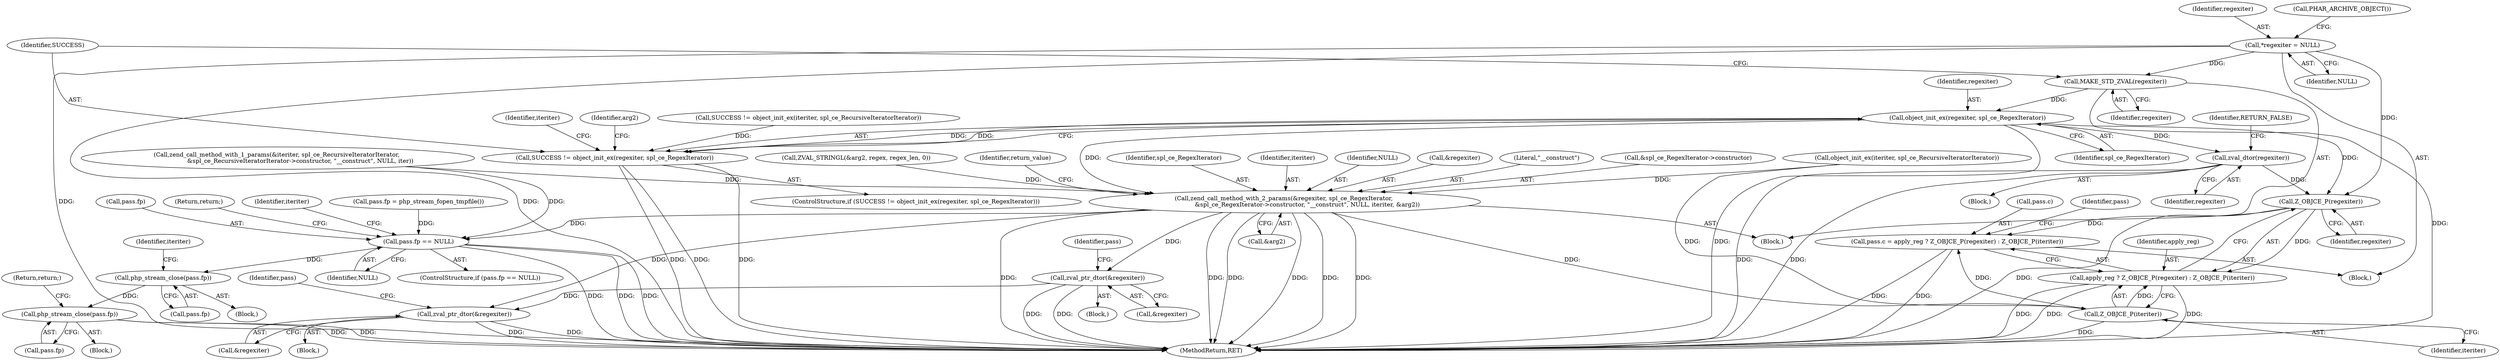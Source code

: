 digraph "1_php_bf58162ddf970f63502837f366930e44d6a992cf_3@pointer" {
"1000124" [label="(Call,*regexiter = NULL)"];
"1000245" [label="(Call,MAKE_STD_ZVAL(regexiter))"];
"1000250" [label="(Call,object_init_ex(regexiter, spl_ce_RegexIterator))"];
"1000248" [label="(Call,SUCCESS != object_init_ex(regexiter, spl_ce_RegexIterator))"];
"1000257" [label="(Call,zval_dtor(regexiter))"];
"1000290" [label="(Call,Z_OBJCE_P(regexiter))"];
"1000284" [label="(Call,pass.c = apply_reg ? Z_OBJCE_P(regexiter) : Z_OBJCE_P(iteriter))"];
"1000288" [label="(Call,apply_reg ? Z_OBJCE_P(regexiter) : Z_OBJCE_P(iteriter))"];
"1000269" [label="(Call,zend_call_method_with_2_params(&regexiter, spl_ce_RegexIterator, \n                        &spl_ce_RegexIterator->constructor, \"__construct\", NULL, iteriter, &arg2))"];
"1000292" [label="(Call,Z_OBJCE_P(iteriter))"];
"1000325" [label="(Call,pass.fp == NULL)"];
"1000343" [label="(Call,php_stream_close(pass.fp))"];
"1000357" [label="(Call,php_stream_close(pass.fp))"];
"1000340" [label="(Call,zval_ptr_dtor(&regexiter))"];
"1000354" [label="(Call,zval_ptr_dtor(&regexiter))"];
"1000389" [label="(MethodReturn,RET)"];
"1000289" [label="(Identifier,apply_reg)"];
"1000353" [label="(Block,)"];
"1000284" [label="(Call,pass.c = apply_reg ? Z_OBJCE_P(regexiter) : Z_OBJCE_P(iteriter))"];
"1000269" [label="(Call,zend_call_method_with_2_params(&regexiter, spl_ce_RegexIterator, \n                        &spl_ce_RegexIterator->constructor, \"__construct\", NULL, iteriter, &arg2))"];
"1000103" [label="(Block,)"];
"1000256" [label="(Identifier,iteriter)"];
"1000283" [label="(Identifier,return_value)"];
"1000285" [label="(Call,pass.c)"];
"1000296" [label="(Identifier,pass)"];
"1000201" [label="(Call,object_init_ex(iteriter, spl_ce_RecursiveIteratorIterator))"];
"1000251" [label="(Identifier,regexiter)"];
"1000343" [label="(Call,php_stream_close(pass.fp))"];
"1000357" [label="(Call,php_stream_close(pass.fp))"];
"1000325" [label="(Call,pass.fp == NULL)"];
"1000262" [label="(Identifier,arg2)"];
"1000272" [label="(Identifier,spl_ce_RegexIterator)"];
"1000125" [label="(Identifier,regexiter)"];
"1000340" [label="(Call,zval_ptr_dtor(&regexiter))"];
"1000257" [label="(Call,zval_dtor(regexiter))"];
"1000324" [label="(ControlStructure,if (pass.fp == NULL))"];
"1000326" [label="(Call,pass.fp)"];
"1000336" [label="(Identifier,iteriter)"];
"1000280" [label="(Call,&arg2)"];
"1000279" [label="(Identifier,iteriter)"];
"1000333" [label="(Block,)"];
"1000329" [label="(Identifier,NULL)"];
"1000247" [label="(ControlStructure,if (SUCCESS != object_init_ex(regexiter, spl_ce_RegexIterator)))"];
"1000128" [label="(Call,PHAR_ARCHIVE_OBJECT())"];
"1000358" [label="(Call,pass.fp)"];
"1000259" [label="(Identifier,RETURN_FALSE)"];
"1000126" [label="(Identifier,NULL)"];
"1000345" [label="(Identifier,pass)"];
"1000339" [label="(Block,)"];
"1000250" [label="(Call,object_init_ex(regexiter, spl_ce_RegexIterator))"];
"1000354" [label="(Call,zval_ptr_dtor(&regexiter))"];
"1000319" [label="(Call,pass.fp = php_stream_fopen_tmpfile())"];
"1000212" [label="(Call,zend_call_method_with_1_params(&iteriter, spl_ce_RecursiveIteratorIterator, \n                        &spl_ce_RecursiveIteratorIterator->constructor, \"__construct\", NULL, iter))"];
"1000359" [label="(Identifier,pass)"];
"1000278" [label="(Identifier,NULL)"];
"1000347" [label="(Block,)"];
"1000246" [label="(Identifier,regexiter)"];
"1000355" [label="(Call,&regexiter)"];
"1000253" [label="(Block,)"];
"1000290" [label="(Call,Z_OBJCE_P(regexiter))"];
"1000270" [label="(Call,&regexiter)"];
"1000277" [label="(Literal,\"__construct\")"];
"1000341" [label="(Call,&regexiter)"];
"1000292" [label="(Call,Z_OBJCE_P(iteriter))"];
"1000258" [label="(Identifier,regexiter)"];
"1000248" [label="(Call,SUCCESS != object_init_ex(regexiter, spl_ce_RegexIterator))"];
"1000252" [label="(Identifier,spl_ce_RegexIterator)"];
"1000241" [label="(Block,)"];
"1000291" [label="(Identifier,regexiter)"];
"1000245" [label="(Call,MAKE_STD_ZVAL(regexiter))"];
"1000293" [label="(Identifier,iteriter)"];
"1000331" [label="(Return,return;)"];
"1000273" [label="(Call,&spl_ce_RegexIterator->constructor)"];
"1000350" [label="(Identifier,iteriter)"];
"1000344" [label="(Call,pass.fp)"];
"1000263" [label="(Call,ZVAL_STRINGL(&arg2, regex, regex_len, 0))"];
"1000199" [label="(Call,SUCCESS != object_init_ex(iteriter, spl_ce_RecursiveIteratorIterator))"];
"1000361" [label="(Return,return;)"];
"1000249" [label="(Identifier,SUCCESS)"];
"1000288" [label="(Call,apply_reg ? Z_OBJCE_P(regexiter) : Z_OBJCE_P(iteriter))"];
"1000124" [label="(Call,*regexiter = NULL)"];
"1000124" -> "1000103"  [label="AST: "];
"1000124" -> "1000126"  [label="CFG: "];
"1000125" -> "1000124"  [label="AST: "];
"1000126" -> "1000124"  [label="AST: "];
"1000128" -> "1000124"  [label="CFG: "];
"1000124" -> "1000389"  [label="DDG: "];
"1000124" -> "1000389"  [label="DDG: "];
"1000124" -> "1000245"  [label="DDG: "];
"1000124" -> "1000290"  [label="DDG: "];
"1000245" -> "1000241"  [label="AST: "];
"1000245" -> "1000246"  [label="CFG: "];
"1000246" -> "1000245"  [label="AST: "];
"1000249" -> "1000245"  [label="CFG: "];
"1000245" -> "1000389"  [label="DDG: "];
"1000245" -> "1000250"  [label="DDG: "];
"1000250" -> "1000248"  [label="AST: "];
"1000250" -> "1000252"  [label="CFG: "];
"1000251" -> "1000250"  [label="AST: "];
"1000252" -> "1000250"  [label="AST: "];
"1000248" -> "1000250"  [label="CFG: "];
"1000250" -> "1000389"  [label="DDG: "];
"1000250" -> "1000248"  [label="DDG: "];
"1000250" -> "1000248"  [label="DDG: "];
"1000250" -> "1000257"  [label="DDG: "];
"1000250" -> "1000269"  [label="DDG: "];
"1000250" -> "1000290"  [label="DDG: "];
"1000248" -> "1000247"  [label="AST: "];
"1000249" -> "1000248"  [label="AST: "];
"1000256" -> "1000248"  [label="CFG: "];
"1000262" -> "1000248"  [label="CFG: "];
"1000248" -> "1000389"  [label="DDG: "];
"1000248" -> "1000389"  [label="DDG: "];
"1000248" -> "1000389"  [label="DDG: "];
"1000199" -> "1000248"  [label="DDG: "];
"1000257" -> "1000253"  [label="AST: "];
"1000257" -> "1000258"  [label="CFG: "];
"1000258" -> "1000257"  [label="AST: "];
"1000259" -> "1000257"  [label="CFG: "];
"1000257" -> "1000389"  [label="DDG: "];
"1000257" -> "1000389"  [label="DDG: "];
"1000257" -> "1000290"  [label="DDG: "];
"1000290" -> "1000288"  [label="AST: "];
"1000290" -> "1000291"  [label="CFG: "];
"1000291" -> "1000290"  [label="AST: "];
"1000288" -> "1000290"  [label="CFG: "];
"1000290" -> "1000389"  [label="DDG: "];
"1000290" -> "1000284"  [label="DDG: "];
"1000290" -> "1000288"  [label="DDG: "];
"1000284" -> "1000103"  [label="AST: "];
"1000284" -> "1000288"  [label="CFG: "];
"1000285" -> "1000284"  [label="AST: "];
"1000288" -> "1000284"  [label="AST: "];
"1000296" -> "1000284"  [label="CFG: "];
"1000284" -> "1000389"  [label="DDG: "];
"1000284" -> "1000389"  [label="DDG: "];
"1000292" -> "1000284"  [label="DDG: "];
"1000288" -> "1000292"  [label="CFG: "];
"1000289" -> "1000288"  [label="AST: "];
"1000292" -> "1000288"  [label="AST: "];
"1000288" -> "1000389"  [label="DDG: "];
"1000288" -> "1000389"  [label="DDG: "];
"1000288" -> "1000389"  [label="DDG: "];
"1000292" -> "1000288"  [label="DDG: "];
"1000269" -> "1000241"  [label="AST: "];
"1000269" -> "1000280"  [label="CFG: "];
"1000270" -> "1000269"  [label="AST: "];
"1000272" -> "1000269"  [label="AST: "];
"1000273" -> "1000269"  [label="AST: "];
"1000277" -> "1000269"  [label="AST: "];
"1000278" -> "1000269"  [label="AST: "];
"1000279" -> "1000269"  [label="AST: "];
"1000280" -> "1000269"  [label="AST: "];
"1000283" -> "1000269"  [label="CFG: "];
"1000269" -> "1000389"  [label="DDG: "];
"1000269" -> "1000389"  [label="DDG: "];
"1000269" -> "1000389"  [label="DDG: "];
"1000269" -> "1000389"  [label="DDG: "];
"1000269" -> "1000389"  [label="DDG: "];
"1000269" -> "1000389"  [label="DDG: "];
"1000212" -> "1000269"  [label="DDG: "];
"1000201" -> "1000269"  [label="DDG: "];
"1000263" -> "1000269"  [label="DDG: "];
"1000269" -> "1000292"  [label="DDG: "];
"1000269" -> "1000325"  [label="DDG: "];
"1000269" -> "1000340"  [label="DDG: "];
"1000269" -> "1000354"  [label="DDG: "];
"1000292" -> "1000293"  [label="CFG: "];
"1000293" -> "1000292"  [label="AST: "];
"1000292" -> "1000389"  [label="DDG: "];
"1000201" -> "1000292"  [label="DDG: "];
"1000325" -> "1000324"  [label="AST: "];
"1000325" -> "1000329"  [label="CFG: "];
"1000326" -> "1000325"  [label="AST: "];
"1000329" -> "1000325"  [label="AST: "];
"1000331" -> "1000325"  [label="CFG: "];
"1000336" -> "1000325"  [label="CFG: "];
"1000325" -> "1000389"  [label="DDG: "];
"1000325" -> "1000389"  [label="DDG: "];
"1000325" -> "1000389"  [label="DDG: "];
"1000319" -> "1000325"  [label="DDG: "];
"1000212" -> "1000325"  [label="DDG: "];
"1000325" -> "1000343"  [label="DDG: "];
"1000343" -> "1000333"  [label="AST: "];
"1000343" -> "1000344"  [label="CFG: "];
"1000344" -> "1000343"  [label="AST: "];
"1000350" -> "1000343"  [label="CFG: "];
"1000343" -> "1000357"  [label="DDG: "];
"1000357" -> "1000347"  [label="AST: "];
"1000357" -> "1000358"  [label="CFG: "];
"1000358" -> "1000357"  [label="AST: "];
"1000361" -> "1000357"  [label="CFG: "];
"1000357" -> "1000389"  [label="DDG: "];
"1000357" -> "1000389"  [label="DDG: "];
"1000340" -> "1000339"  [label="AST: "];
"1000340" -> "1000341"  [label="CFG: "];
"1000341" -> "1000340"  [label="AST: "];
"1000345" -> "1000340"  [label="CFG: "];
"1000340" -> "1000389"  [label="DDG: "];
"1000340" -> "1000389"  [label="DDG: "];
"1000340" -> "1000354"  [label="DDG: "];
"1000354" -> "1000353"  [label="AST: "];
"1000354" -> "1000355"  [label="CFG: "];
"1000355" -> "1000354"  [label="AST: "];
"1000359" -> "1000354"  [label="CFG: "];
"1000354" -> "1000389"  [label="DDG: "];
"1000354" -> "1000389"  [label="DDG: "];
}
